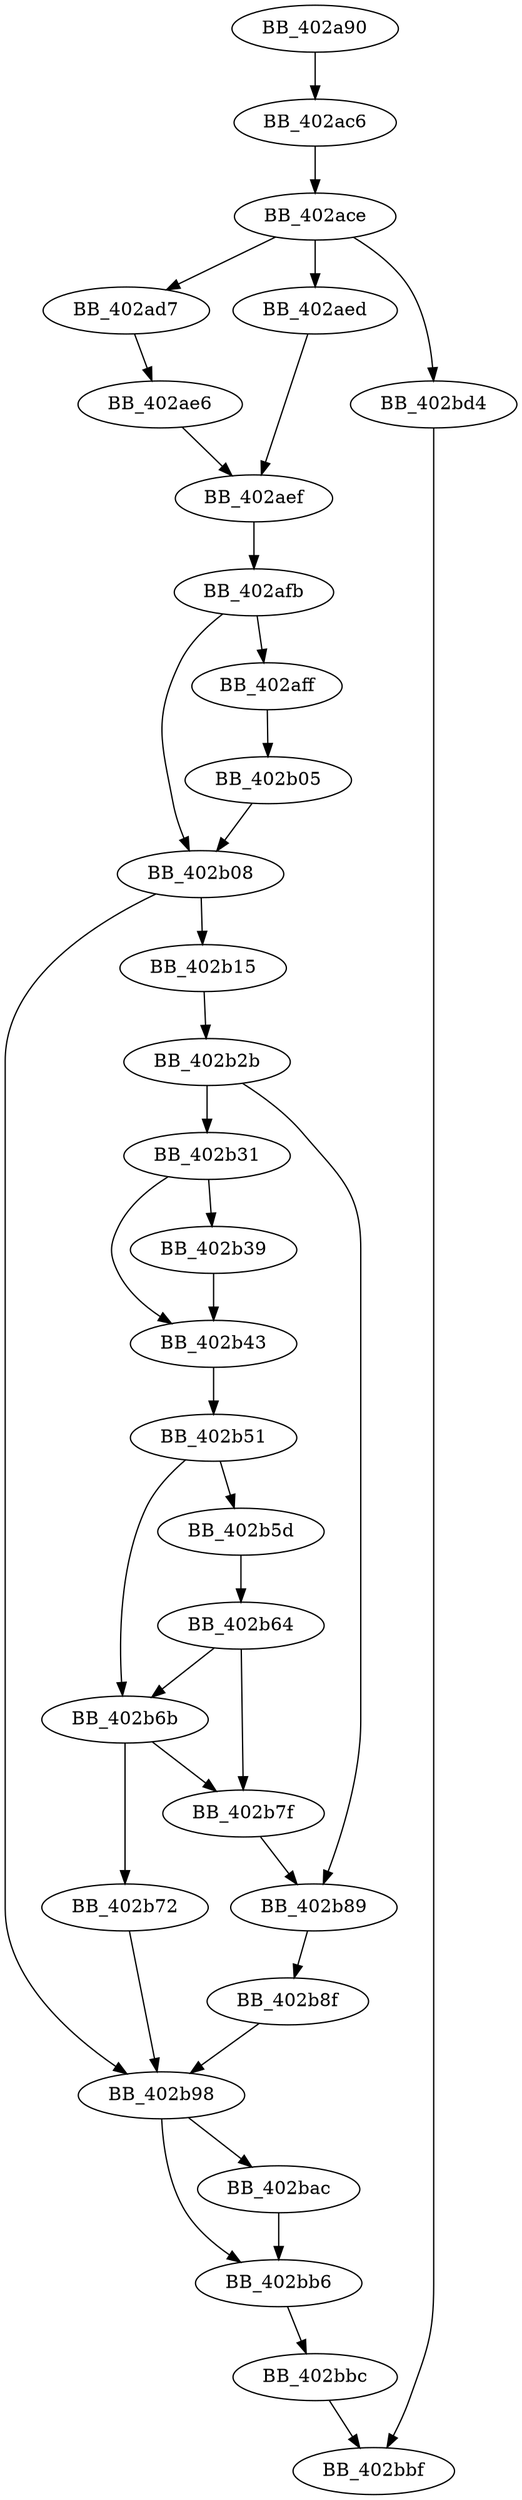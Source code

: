 DiGraph sub_402A90{
BB_402a90->BB_402ac6
BB_402ac6->BB_402ace
BB_402ace->BB_402ad7
BB_402ace->BB_402aed
BB_402ace->BB_402bd4
BB_402ad7->BB_402ae6
BB_402ae6->BB_402aef
BB_402aed->BB_402aef
BB_402aef->BB_402afb
BB_402afb->BB_402aff
BB_402afb->BB_402b08
BB_402aff->BB_402b05
BB_402b05->BB_402b08
BB_402b08->BB_402b15
BB_402b08->BB_402b98
BB_402b15->BB_402b2b
BB_402b2b->BB_402b31
BB_402b2b->BB_402b89
BB_402b31->BB_402b39
BB_402b31->BB_402b43
BB_402b39->BB_402b43
BB_402b43->BB_402b51
BB_402b51->BB_402b5d
BB_402b51->BB_402b6b
BB_402b5d->BB_402b64
BB_402b64->BB_402b6b
BB_402b64->BB_402b7f
BB_402b6b->BB_402b72
BB_402b6b->BB_402b7f
BB_402b72->BB_402b98
BB_402b7f->BB_402b89
BB_402b89->BB_402b8f
BB_402b8f->BB_402b98
BB_402b98->BB_402bac
BB_402b98->BB_402bb6
BB_402bac->BB_402bb6
BB_402bb6->BB_402bbc
BB_402bbc->BB_402bbf
BB_402bd4->BB_402bbf
}
